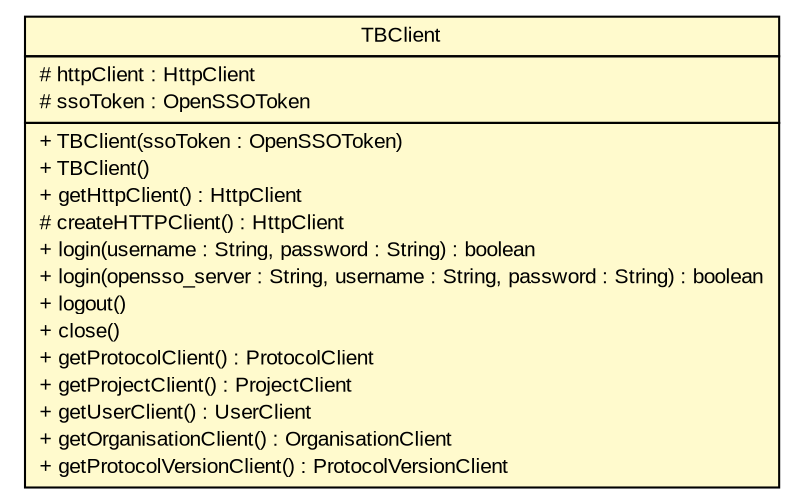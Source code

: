 #!/usr/local/bin/dot
#
# Class diagram 
# Generated by UmlGraph version 4.6 (http://www.spinellis.gr/sw/umlgraph)
#

digraph G {
	edge [fontname="arial",fontsize=10,labelfontname="arial",labelfontsize=10];
	node [fontname="arial",fontsize=10,shape=plaintext];
	// net.toxbank.client.TBClient
	c125 [label=<<table border="0" cellborder="1" cellspacing="0" cellpadding="2" port="p" bgcolor="lemonChiffon" href="./TBClient.html">
		<tr><td><table border="0" cellspacing="0" cellpadding="1">
			<tr><td> TBClient </td></tr>
		</table></td></tr>
		<tr><td><table border="0" cellspacing="0" cellpadding="1">
			<tr><td align="left"> # httpClient : HttpClient </td></tr>
			<tr><td align="left"> # ssoToken : OpenSSOToken </td></tr>
		</table></td></tr>
		<tr><td><table border="0" cellspacing="0" cellpadding="1">
			<tr><td align="left"> + TBClient(ssoToken : OpenSSOToken) </td></tr>
			<tr><td align="left"> + TBClient() </td></tr>
			<tr><td align="left"> + getHttpClient() : HttpClient </td></tr>
			<tr><td align="left"> # createHTTPClient() : HttpClient </td></tr>
			<tr><td align="left"> + login(username : String, password : String) : boolean </td></tr>
			<tr><td align="left"> + login(opensso_server : String, username : String, password : String) : boolean </td></tr>
			<tr><td align="left"> + logout() </td></tr>
			<tr><td align="left"> + close() </td></tr>
			<tr><td align="left"> + getProtocolClient() : ProtocolClient </td></tr>
			<tr><td align="left"> + getProjectClient() : ProjectClient </td></tr>
			<tr><td align="left"> + getUserClient() : UserClient </td></tr>
			<tr><td align="left"> + getOrganisationClient() : OrganisationClient </td></tr>
			<tr><td align="left"> + getProtocolVersionClient() : ProtocolVersionClient </td></tr>
		</table></td></tr>
		</table>>, fontname="arial", fontcolor="black", fontsize=10.0];
}

